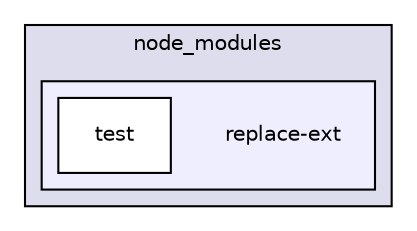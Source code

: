 digraph "gulp-src/node_modules/gulp-sourcemaps/node_modules/vinyl/node_modules/replace-ext" {
  compound=true
  node [ fontsize="10", fontname="Helvetica"];
  edge [ labelfontsize="10", labelfontname="Helvetica"];
  subgraph clusterdir_a5eb1e5440ad77ded9608f497797c14a {
    graph [ bgcolor="#ddddee", pencolor="black", label="node_modules" fontname="Helvetica", fontsize="10", URL="dir_a5eb1e5440ad77ded9608f497797c14a.html"]
  subgraph clusterdir_03c182c6dd254bec508e58d890093e91 {
    graph [ bgcolor="#eeeeff", pencolor="black", label="" URL="dir_03c182c6dd254bec508e58d890093e91.html"];
    dir_03c182c6dd254bec508e58d890093e91 [shape=plaintext label="replace-ext"];
    dir_b66d29e8bb6b247c46f9fa0246c83157 [shape=box label="test" color="black" fillcolor="white" style="filled" URL="dir_b66d29e8bb6b247c46f9fa0246c83157.html"];
  }
  }
}
